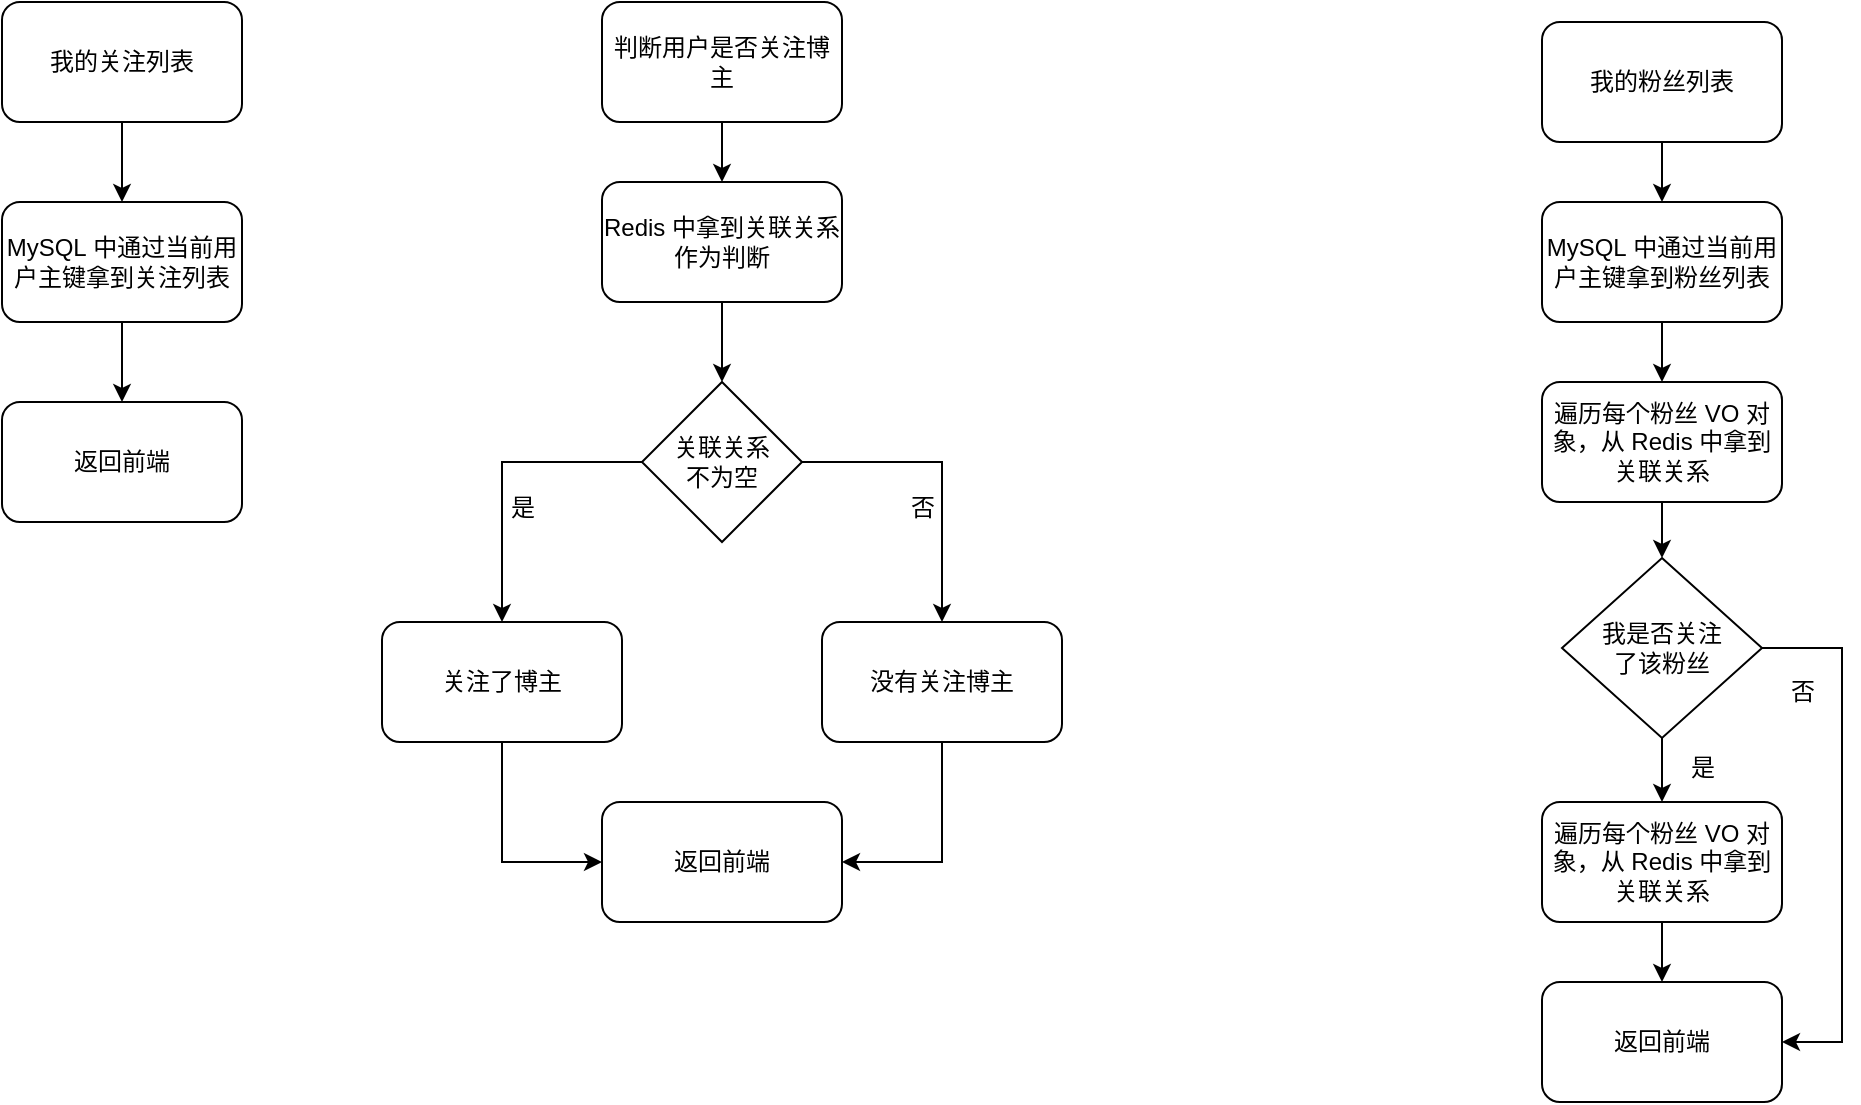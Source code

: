 <mxfile version="21.3.3" type="github">
  <diagram name="第 1 页" id="ygbQQdq1SmDN0GDfy9oc">
    <mxGraphModel dx="880" dy="452" grid="1" gridSize="10" guides="1" tooltips="1" connect="1" arrows="1" fold="1" page="1" pageScale="1" pageWidth="827" pageHeight="1169" math="0" shadow="0">
      <root>
        <mxCell id="0" />
        <mxCell id="1" parent="0" />
        <mxCell id="tJrQcQ07rjok3geakWRr-3" value="" style="edgeStyle=orthogonalEdgeStyle;rounded=0;orthogonalLoop=1;jettySize=auto;html=1;" parent="1" source="tJrQcQ07rjok3geakWRr-1" target="tJrQcQ07rjok3geakWRr-2" edge="1">
          <mxGeometry relative="1" as="geometry" />
        </mxCell>
        <mxCell id="tJrQcQ07rjok3geakWRr-1" value="我的关注列表" style="rounded=1;whiteSpace=wrap;html=1;" parent="1" vertex="1">
          <mxGeometry x="130" y="50" width="120" height="60" as="geometry" />
        </mxCell>
        <mxCell id="tJrQcQ07rjok3geakWRr-5" value="" style="edgeStyle=orthogonalEdgeStyle;rounded=0;orthogonalLoop=1;jettySize=auto;html=1;" parent="1" source="tJrQcQ07rjok3geakWRr-2" target="tJrQcQ07rjok3geakWRr-4" edge="1">
          <mxGeometry relative="1" as="geometry" />
        </mxCell>
        <mxCell id="tJrQcQ07rjok3geakWRr-2" value="MySQL&amp;nbsp;中通过当前用户主键拿到关注列表" style="rounded=1;whiteSpace=wrap;html=1;" parent="1" vertex="1">
          <mxGeometry x="130" y="150" width="120" height="60" as="geometry" />
        </mxCell>
        <mxCell id="tJrQcQ07rjok3geakWRr-4" value="返回前端" style="rounded=1;whiteSpace=wrap;html=1;" parent="1" vertex="1">
          <mxGeometry x="130" y="250" width="120" height="60" as="geometry" />
        </mxCell>
        <mxCell id="tJrQcQ07rjok3geakWRr-9" value="" style="edgeStyle=orthogonalEdgeStyle;rounded=0;orthogonalLoop=1;jettySize=auto;html=1;" parent="1" source="tJrQcQ07rjok3geakWRr-6" target="tJrQcQ07rjok3geakWRr-7" edge="1">
          <mxGeometry relative="1" as="geometry" />
        </mxCell>
        <mxCell id="tJrQcQ07rjok3geakWRr-6" value="判断用户是否关注博主" style="rounded=1;whiteSpace=wrap;html=1;" parent="1" vertex="1">
          <mxGeometry x="430" y="50" width="120" height="60" as="geometry" />
        </mxCell>
        <mxCell id="tJrQcQ07rjok3geakWRr-10" value="" style="edgeStyle=orthogonalEdgeStyle;rounded=0;orthogonalLoop=1;jettySize=auto;html=1;" parent="1" source="tJrQcQ07rjok3geakWRr-7" target="tJrQcQ07rjok3geakWRr-8" edge="1">
          <mxGeometry relative="1" as="geometry" />
        </mxCell>
        <mxCell id="tJrQcQ07rjok3geakWRr-7" value="Redis&amp;nbsp;中拿到关联关系作为判断" style="rounded=1;whiteSpace=wrap;html=1;" parent="1" vertex="1">
          <mxGeometry x="430" y="140" width="120" height="60" as="geometry" />
        </mxCell>
        <mxCell id="tJrQcQ07rjok3geakWRr-13" style="edgeStyle=orthogonalEdgeStyle;rounded=0;orthogonalLoop=1;jettySize=auto;html=1;" parent="1" source="tJrQcQ07rjok3geakWRr-8" target="tJrQcQ07rjok3geakWRr-11" edge="1">
          <mxGeometry relative="1" as="geometry" />
        </mxCell>
        <mxCell id="tJrQcQ07rjok3geakWRr-14" style="edgeStyle=orthogonalEdgeStyle;rounded=0;orthogonalLoop=1;jettySize=auto;html=1;" parent="1" source="tJrQcQ07rjok3geakWRr-8" target="tJrQcQ07rjok3geakWRr-12" edge="1">
          <mxGeometry relative="1" as="geometry" />
        </mxCell>
        <mxCell id="tJrQcQ07rjok3geakWRr-8" value="关联关系&lt;br&gt;不为空" style="rhombus;whiteSpace=wrap;html=1;" parent="1" vertex="1">
          <mxGeometry x="450" y="240" width="80" height="80" as="geometry" />
        </mxCell>
        <mxCell id="tJrQcQ07rjok3geakWRr-39" style="edgeStyle=orthogonalEdgeStyle;rounded=0;orthogonalLoop=1;jettySize=auto;html=1;entryX=0;entryY=0.5;entryDx=0;entryDy=0;" parent="1" source="tJrQcQ07rjok3geakWRr-11" target="tJrQcQ07rjok3geakWRr-38" edge="1">
          <mxGeometry relative="1" as="geometry" />
        </mxCell>
        <mxCell id="tJrQcQ07rjok3geakWRr-11" value="关注了博主" style="rounded=1;whiteSpace=wrap;html=1;" parent="1" vertex="1">
          <mxGeometry x="320" y="360" width="120" height="60" as="geometry" />
        </mxCell>
        <mxCell id="tJrQcQ07rjok3geakWRr-40" style="edgeStyle=orthogonalEdgeStyle;rounded=0;orthogonalLoop=1;jettySize=auto;html=1;entryX=1;entryY=0.5;entryDx=0;entryDy=0;" parent="1" source="tJrQcQ07rjok3geakWRr-12" target="tJrQcQ07rjok3geakWRr-38" edge="1">
          <mxGeometry relative="1" as="geometry" />
        </mxCell>
        <mxCell id="tJrQcQ07rjok3geakWRr-12" value="没有关注博主" style="rounded=1;whiteSpace=wrap;html=1;" parent="1" vertex="1">
          <mxGeometry x="540" y="360" width="120" height="60" as="geometry" />
        </mxCell>
        <mxCell id="tJrQcQ07rjok3geakWRr-16" value="" style="edgeStyle=orthogonalEdgeStyle;rounded=0;orthogonalLoop=1;jettySize=auto;html=1;" parent="1" source="tJrQcQ07rjok3geakWRr-17" target="tJrQcQ07rjok3geakWRr-19" edge="1">
          <mxGeometry relative="1" as="geometry" />
        </mxCell>
        <mxCell id="tJrQcQ07rjok3geakWRr-17" value="我的粉丝列表" style="rounded=1;whiteSpace=wrap;html=1;" parent="1" vertex="1">
          <mxGeometry x="900" y="60" width="120" height="60" as="geometry" />
        </mxCell>
        <mxCell id="BkBCG9u7is21QbeFpSnn-4" style="edgeStyle=orthogonalEdgeStyle;rounded=0;orthogonalLoop=1;jettySize=auto;html=1;entryX=0.5;entryY=0;entryDx=0;entryDy=0;" edge="1" parent="1" source="tJrQcQ07rjok3geakWRr-19" target="tJrQcQ07rjok3geakWRr-21">
          <mxGeometry relative="1" as="geometry" />
        </mxCell>
        <mxCell id="tJrQcQ07rjok3geakWRr-19" value="MySQL&amp;nbsp;中通过当前用户主键拿到粉丝列表" style="rounded=1;whiteSpace=wrap;html=1;" parent="1" vertex="1">
          <mxGeometry x="900" y="150" width="120" height="60" as="geometry" />
        </mxCell>
        <mxCell id="BkBCG9u7is21QbeFpSnn-6" style="edgeStyle=orthogonalEdgeStyle;rounded=0;orthogonalLoop=1;jettySize=auto;html=1;entryX=0.5;entryY=0;entryDx=0;entryDy=0;" edge="1" parent="1" source="tJrQcQ07rjok3geakWRr-21" target="tJrQcQ07rjok3geakWRr-23">
          <mxGeometry relative="1" as="geometry" />
        </mxCell>
        <mxCell id="tJrQcQ07rjok3geakWRr-21" value="遍历每个粉丝&amp;nbsp;VO&amp;nbsp;对象，从&amp;nbsp;Redis&amp;nbsp;中拿到关联关系" style="rounded=1;whiteSpace=wrap;html=1;" parent="1" vertex="1">
          <mxGeometry x="900" y="240" width="120" height="60" as="geometry" />
        </mxCell>
        <mxCell id="tJrQcQ07rjok3geakWRr-29" style="edgeStyle=orthogonalEdgeStyle;rounded=0;orthogonalLoop=1;jettySize=auto;html=1;" parent="1" source="tJrQcQ07rjok3geakWRr-23" target="tJrQcQ07rjok3geakWRr-24" edge="1">
          <mxGeometry relative="1" as="geometry" />
        </mxCell>
        <mxCell id="BkBCG9u7is21QbeFpSnn-1" style="edgeStyle=orthogonalEdgeStyle;rounded=0;orthogonalLoop=1;jettySize=auto;html=1;entryX=1;entryY=0.5;entryDx=0;entryDy=0;" edge="1" parent="1" source="tJrQcQ07rjok3geakWRr-23" target="tJrQcQ07rjok3geakWRr-34">
          <mxGeometry relative="1" as="geometry">
            <Array as="points">
              <mxPoint x="1050" y="373" />
              <mxPoint x="1050" y="570" />
            </Array>
          </mxGeometry>
        </mxCell>
        <mxCell id="tJrQcQ07rjok3geakWRr-23" value="我是否关注&lt;br&gt;了该粉丝" style="rhombus;whiteSpace=wrap;html=1;" parent="1" vertex="1">
          <mxGeometry x="910" y="328" width="100" height="90" as="geometry" />
        </mxCell>
        <mxCell id="tJrQcQ07rjok3geakWRr-36" value="" style="edgeStyle=orthogonalEdgeStyle;rounded=0;orthogonalLoop=1;jettySize=auto;html=1;" parent="1" source="tJrQcQ07rjok3geakWRr-24" target="tJrQcQ07rjok3geakWRr-34" edge="1">
          <mxGeometry relative="1" as="geometry" />
        </mxCell>
        <mxCell id="tJrQcQ07rjok3geakWRr-24" value="遍历每个粉丝&amp;nbsp;VO&amp;nbsp;对象，从&amp;nbsp;Redis&amp;nbsp;中拿到关联关系" style="rounded=1;whiteSpace=wrap;html=1;" parent="1" vertex="1">
          <mxGeometry x="900" y="450" width="120" height="60" as="geometry" />
        </mxCell>
        <mxCell id="tJrQcQ07rjok3geakWRr-26" value="是" style="text;html=1;align=center;verticalAlign=middle;resizable=0;points=[];autosize=1;strokeColor=none;fillColor=none;" parent="1" vertex="1">
          <mxGeometry x="370" y="288" width="40" height="30" as="geometry" />
        </mxCell>
        <mxCell id="tJrQcQ07rjok3geakWRr-27" value="否" style="text;html=1;align=center;verticalAlign=middle;resizable=0;points=[];autosize=1;strokeColor=none;fillColor=none;" parent="1" vertex="1">
          <mxGeometry x="570" y="288" width="40" height="30" as="geometry" />
        </mxCell>
        <mxCell id="tJrQcQ07rjok3geakWRr-31" value="是" style="text;html=1;align=center;verticalAlign=middle;resizable=0;points=[];autosize=1;strokeColor=none;fillColor=none;" parent="1" vertex="1">
          <mxGeometry x="960" y="418" width="40" height="30" as="geometry" />
        </mxCell>
        <mxCell id="tJrQcQ07rjok3geakWRr-34" value="返回前端" style="rounded=1;whiteSpace=wrap;html=1;" parent="1" vertex="1">
          <mxGeometry x="900" y="540" width="120" height="60" as="geometry" />
        </mxCell>
        <mxCell id="tJrQcQ07rjok3geakWRr-37" value="否" style="text;html=1;align=center;verticalAlign=middle;resizable=0;points=[];autosize=1;strokeColor=none;fillColor=none;" parent="1" vertex="1">
          <mxGeometry x="1010" y="380" width="40" height="30" as="geometry" />
        </mxCell>
        <mxCell id="tJrQcQ07rjok3geakWRr-38" value="返回前端" style="rounded=1;whiteSpace=wrap;html=1;" parent="1" vertex="1">
          <mxGeometry x="430" y="450" width="120" height="60" as="geometry" />
        </mxCell>
      </root>
    </mxGraphModel>
  </diagram>
</mxfile>
